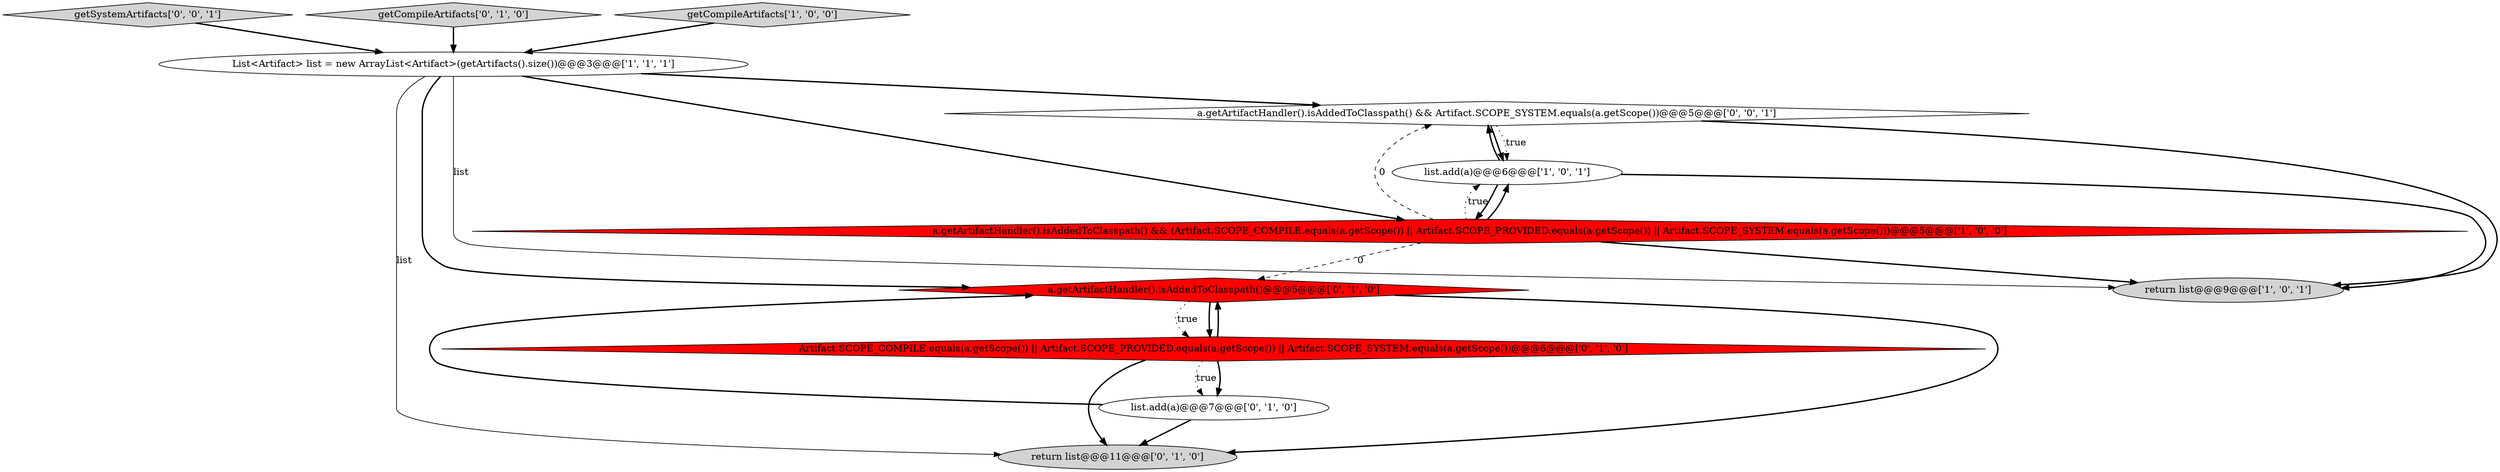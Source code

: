 digraph {
11 [style = filled, label = "a.getArtifactHandler().isAddedToClasspath() && Artifact.SCOPE_SYSTEM.equals(a.getScope())@@@5@@@['0', '0', '1']", fillcolor = white, shape = diamond image = "AAA0AAABBB3BBB"];
1 [style = filled, label = "List<Artifact> list = new ArrayList<Artifact>(getArtifacts().size())@@@3@@@['1', '1', '1']", fillcolor = white, shape = ellipse image = "AAA0AAABBB1BBB"];
5 [style = filled, label = "list.add(a)@@@7@@@['0', '1', '0']", fillcolor = white, shape = ellipse image = "AAA0AAABBB2BBB"];
2 [style = filled, label = "list.add(a)@@@6@@@['1', '0', '1']", fillcolor = white, shape = ellipse image = "AAA0AAABBB1BBB"];
10 [style = filled, label = "getSystemArtifacts['0', '0', '1']", fillcolor = lightgray, shape = diamond image = "AAA0AAABBB3BBB"];
7 [style = filled, label = "return list@@@11@@@['0', '1', '0']", fillcolor = lightgray, shape = ellipse image = "AAA0AAABBB2BBB"];
8 [style = filled, label = "getCompileArtifacts['0', '1', '0']", fillcolor = lightgray, shape = diamond image = "AAA0AAABBB2BBB"];
9 [style = filled, label = "Artifact.SCOPE_COMPILE.equals(a.getScope()) || Artifact.SCOPE_PROVIDED.equals(a.getScope()) || Artifact.SCOPE_SYSTEM.equals(a.getScope())@@@6@@@['0', '1', '0']", fillcolor = red, shape = diamond image = "AAA1AAABBB2BBB"];
0 [style = filled, label = "a.getArtifactHandler().isAddedToClasspath() && (Artifact.SCOPE_COMPILE.equals(a.getScope()) || Artifact.SCOPE_PROVIDED.equals(a.getScope()) || Artifact.SCOPE_SYSTEM.equals(a.getScope()))@@@5@@@['1', '0', '0']", fillcolor = red, shape = diamond image = "AAA1AAABBB1BBB"];
4 [style = filled, label = "getCompileArtifacts['1', '0', '0']", fillcolor = lightgray, shape = diamond image = "AAA0AAABBB1BBB"];
6 [style = filled, label = "a.getArtifactHandler().isAddedToClasspath()@@@5@@@['0', '1', '0']", fillcolor = red, shape = diamond image = "AAA1AAABBB2BBB"];
3 [style = filled, label = "return list@@@9@@@['1', '0', '1']", fillcolor = lightgray, shape = ellipse image = "AAA0AAABBB1BBB"];
0->3 [style = bold, label=""];
2->3 [style = bold, label=""];
0->2 [style = bold, label=""];
0->6 [style = dashed, label="0"];
0->11 [style = dashed, label="0"];
1->0 [style = bold, label=""];
9->7 [style = bold, label=""];
11->2 [style = bold, label=""];
1->11 [style = bold, label=""];
9->6 [style = bold, label=""];
8->1 [style = bold, label=""];
2->0 [style = bold, label=""];
1->6 [style = bold, label=""];
11->2 [style = dotted, label="true"];
5->6 [style = bold, label=""];
6->9 [style = dotted, label="true"];
11->3 [style = bold, label=""];
1->7 [style = solid, label="list"];
9->5 [style = bold, label=""];
5->7 [style = bold, label=""];
4->1 [style = bold, label=""];
0->2 [style = dotted, label="true"];
6->9 [style = bold, label=""];
6->7 [style = bold, label=""];
10->1 [style = bold, label=""];
1->3 [style = solid, label="list"];
2->11 [style = bold, label=""];
9->5 [style = dotted, label="true"];
}
